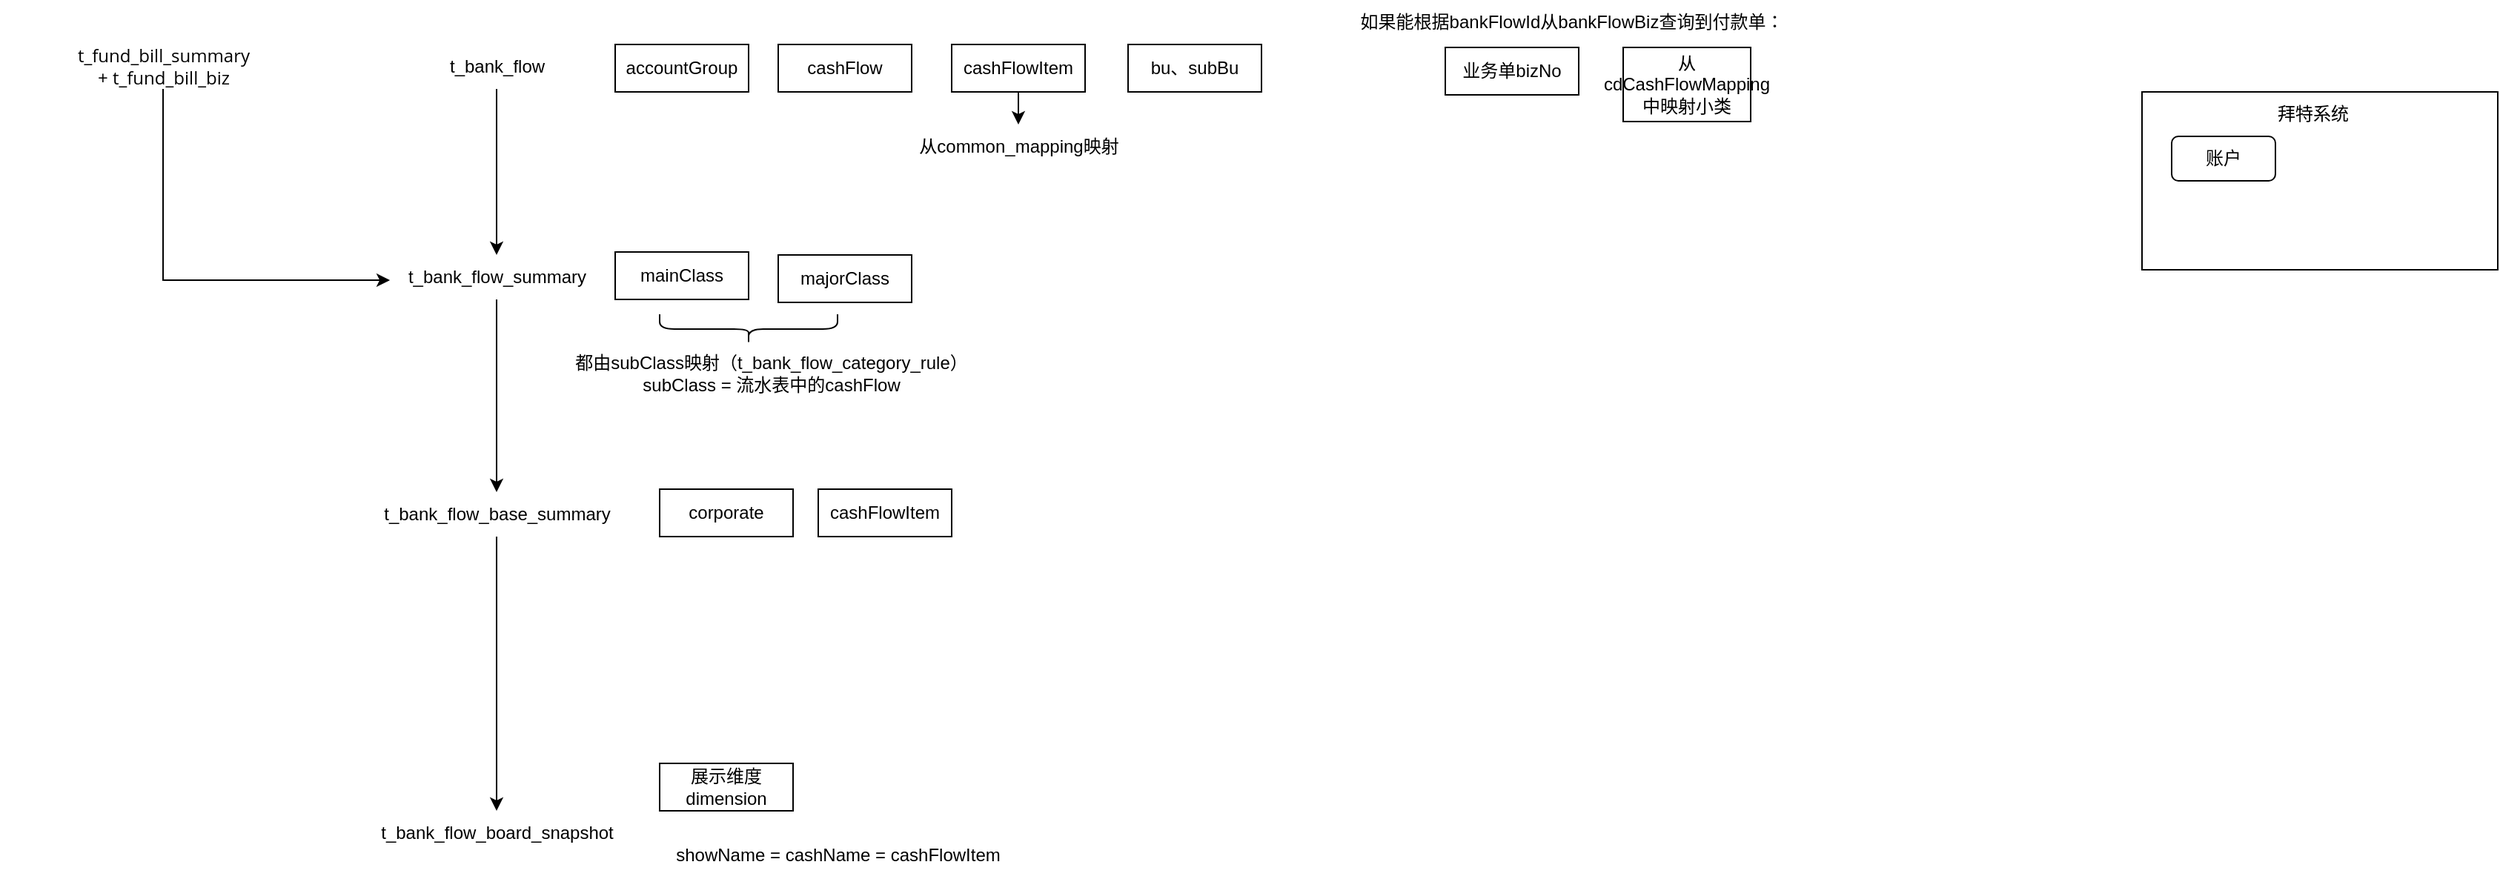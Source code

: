 <mxfile version="24.7.8" pages="3">
  <diagram name="第 1 页" id="WKW6PNbSWRCfZVfYb1yH">
    <mxGraphModel dx="2034" dy="665" grid="1" gridSize="10" guides="1" tooltips="1" connect="1" arrows="1" fold="1" page="1" pageScale="1" pageWidth="827" pageHeight="1169" math="0" shadow="0">
      <root>
        <mxCell id="0" />
        <mxCell id="1" parent="0" />
        <mxCell id="5a0G4qErqvnj_8trAjZC-4" value="" style="edgeStyle=orthogonalEdgeStyle;rounded=0;orthogonalLoop=1;jettySize=auto;html=1;" parent="1" source="5a0G4qErqvnj_8trAjZC-2" target="5a0G4qErqvnj_8trAjZC-3" edge="1">
          <mxGeometry relative="1" as="geometry" />
        </mxCell>
        <mxCell id="5a0G4qErqvnj_8trAjZC-2" value="t_bank_flow" style="text;html=1;align=center;verticalAlign=middle;resizable=0;points=[];autosize=1;strokeColor=none;fillColor=none;" parent="1" vertex="1">
          <mxGeometry x="75" y="38" width="90" height="30" as="geometry" />
        </mxCell>
        <mxCell id="5a0G4qErqvnj_8trAjZC-6" value="" style="edgeStyle=orthogonalEdgeStyle;rounded=0;orthogonalLoop=1;jettySize=auto;html=1;" parent="1" source="5a0G4qErqvnj_8trAjZC-3" target="5a0G4qErqvnj_8trAjZC-5" edge="1">
          <mxGeometry relative="1" as="geometry" />
        </mxCell>
        <mxCell id="5a0G4qErqvnj_8trAjZC-3" value="t_bank_flow_summary" style="text;html=1;align=center;verticalAlign=middle;resizable=0;points=[];autosize=1;strokeColor=none;fillColor=none;" parent="1" vertex="1">
          <mxGeometry x="50" y="180" width="140" height="30" as="geometry" />
        </mxCell>
        <mxCell id="5a0G4qErqvnj_8trAjZC-8" value="" style="edgeStyle=orthogonalEdgeStyle;rounded=0;orthogonalLoop=1;jettySize=auto;html=1;" parent="1" source="5a0G4qErqvnj_8trAjZC-5" target="5a0G4qErqvnj_8trAjZC-7" edge="1">
          <mxGeometry relative="1" as="geometry" />
        </mxCell>
        <mxCell id="5a0G4qErqvnj_8trAjZC-5" value="t_bank_flow_base_summary" style="text;html=1;align=center;verticalAlign=middle;resizable=0;points=[];autosize=1;strokeColor=none;fillColor=none;" parent="1" vertex="1">
          <mxGeometry x="30" y="340" width="180" height="30" as="geometry" />
        </mxCell>
        <mxCell id="5a0G4qErqvnj_8trAjZC-7" value="t_bank_flow_board_snapshot" style="text;html=1;align=center;verticalAlign=middle;resizable=0;points=[];autosize=1;strokeColor=none;fillColor=none;" parent="1" vertex="1">
          <mxGeometry x="30" y="555" width="180" height="30" as="geometry" />
        </mxCell>
        <mxCell id="5a0G4qErqvnj_8trAjZC-10" value="&lt;span style=&quot;caret-color: rgb(0, 122, 255); font-family: &amp;quot;Open Sans&amp;quot;, &amp;quot;Clear Sans&amp;quot;, &amp;quot;Helvetica Neue&amp;quot;, Helvetica, Arial, &amp;quot;Segoe UI Emoji&amp;quot;, sans-serif; orphans: 4; text-align: start; white-space: pre-wrap; background-color: rgb(255, 255, 255);&quot;&gt;&lt;font style=&quot;font-size: 12px;&quot;&gt;t_fund_bill_summary + t_fund_bill_biz&lt;/font&gt;&lt;/span&gt;" style="text;html=1;align=center;verticalAlign=middle;resizable=0;points=[];autosize=1;strokeColor=none;fillColor=none;" parent="1" vertex="1">
          <mxGeometry x="-215" y="38" width="220" height="30" as="geometry" />
        </mxCell>
        <mxCell id="5a0G4qErqvnj_8trAjZC-11" style="edgeStyle=orthogonalEdgeStyle;rounded=0;orthogonalLoop=1;jettySize=auto;html=1;entryX=-0.014;entryY=0.567;entryDx=0;entryDy=0;entryPerimeter=0;" parent="1" source="5a0G4qErqvnj_8trAjZC-10" target="5a0G4qErqvnj_8trAjZC-3" edge="1">
          <mxGeometry relative="1" as="geometry">
            <Array as="points">
              <mxPoint x="-105" y="197" />
            </Array>
          </mxGeometry>
        </mxCell>
        <mxCell id="5a0G4qErqvnj_8trAjZC-13" value="accountGroup" style="rounded=0;whiteSpace=wrap;html=1;" parent="1" vertex="1">
          <mxGeometry x="200" y="38" width="90" height="32" as="geometry" />
        </mxCell>
        <mxCell id="5a0G4qErqvnj_8trAjZC-15" value="业务单bizNo" style="rounded=0;whiteSpace=wrap;html=1;" parent="1" vertex="1">
          <mxGeometry x="760" y="40" width="90" height="32" as="geometry" />
        </mxCell>
        <mxCell id="5a0G4qErqvnj_8trAjZC-16" value="cashFlow" style="rounded=0;whiteSpace=wrap;html=1;" parent="1" vertex="1">
          <mxGeometry x="310" y="38" width="90" height="32" as="geometry" />
        </mxCell>
        <mxCell id="5a0G4qErqvnj_8trAjZC-17" value="从cdCashFlowMapping中映射小类" style="rounded=0;whiteSpace=wrap;html=1;" parent="1" vertex="1">
          <mxGeometry x="880" y="40" width="86" height="50" as="geometry" />
        </mxCell>
        <mxCell id="5a0G4qErqvnj_8trAjZC-34" value="" style="edgeStyle=orthogonalEdgeStyle;rounded=0;orthogonalLoop=1;jettySize=auto;html=1;" parent="1" source="5a0G4qErqvnj_8trAjZC-19" target="5a0G4qErqvnj_8trAjZC-33" edge="1">
          <mxGeometry relative="1" as="geometry" />
        </mxCell>
        <mxCell id="5a0G4qErqvnj_8trAjZC-19" value="cashFlowItem" style="rounded=0;whiteSpace=wrap;html=1;" parent="1" vertex="1">
          <mxGeometry x="427" y="38" width="90" height="32" as="geometry" />
        </mxCell>
        <mxCell id="5a0G4qErqvnj_8trAjZC-20" value="bu、subBu" style="rounded=0;whiteSpace=wrap;html=1;" parent="1" vertex="1">
          <mxGeometry x="546" y="38" width="90" height="32" as="geometry" />
        </mxCell>
        <mxCell id="5a0G4qErqvnj_8trAjZC-21" value="如果能根据bankFlowId从bankFlowBiz查询到付款单：" style="text;html=1;align=center;verticalAlign=middle;resizable=0;points=[];autosize=1;strokeColor=none;fillColor=none;" parent="1" vertex="1">
          <mxGeometry x="690" y="8" width="310" height="30" as="geometry" />
        </mxCell>
        <mxCell id="5a0G4qErqvnj_8trAjZC-23" value="corporate" style="rounded=0;whiteSpace=wrap;html=1;" parent="1" vertex="1">
          <mxGeometry x="230" y="338" width="90" height="32" as="geometry" />
        </mxCell>
        <mxCell id="5a0G4qErqvnj_8trAjZC-24" value="mainClass" style="rounded=0;whiteSpace=wrap;html=1;" parent="1" vertex="1">
          <mxGeometry x="200" y="178" width="90" height="32" as="geometry" />
        </mxCell>
        <mxCell id="5a0G4qErqvnj_8trAjZC-25" value="majorClass" style="rounded=0;whiteSpace=wrap;html=1;" parent="1" vertex="1">
          <mxGeometry x="310" y="180" width="90" height="32" as="geometry" />
        </mxCell>
        <mxCell id="5a0G4qErqvnj_8trAjZC-26" value="" style="shape=curlyBracket;whiteSpace=wrap;html=1;rounded=1;flipH=1;labelPosition=right;verticalLabelPosition=middle;align=left;verticalAlign=middle;rotation=90;" parent="1" vertex="1">
          <mxGeometry x="280" y="170" width="20" height="120" as="geometry" />
        </mxCell>
        <mxCell id="5a0G4qErqvnj_8trAjZC-27" value="都由subClass映射（t_bank_flow_category_rule）&lt;div&gt;subClass = 流水表中的cashFlow&lt;/div&gt;" style="text;html=1;align=center;verticalAlign=middle;resizable=0;points=[];autosize=1;strokeColor=none;fillColor=none;" parent="1" vertex="1">
          <mxGeometry x="160" y="240" width="290" height="40" as="geometry" />
        </mxCell>
        <mxCell id="5a0G4qErqvnj_8trAjZC-29" value="展示维度dimension" style="rounded=0;whiteSpace=wrap;html=1;" parent="1" vertex="1">
          <mxGeometry x="230" y="523" width="90" height="32" as="geometry" />
        </mxCell>
        <mxCell id="5a0G4qErqvnj_8trAjZC-30" value="showName = cashName = cashFlowItem" style="text;html=1;align=center;verticalAlign=middle;resizable=0;points=[];autosize=1;strokeColor=none;fillColor=none;" parent="1" vertex="1">
          <mxGeometry x="230" y="570" width="240" height="30" as="geometry" />
        </mxCell>
        <mxCell id="5a0G4qErqvnj_8trAjZC-31" value="cashFlowItem" style="rounded=0;whiteSpace=wrap;html=1;" parent="1" vertex="1">
          <mxGeometry x="337" y="338" width="90" height="32" as="geometry" />
        </mxCell>
        <mxCell id="5a0G4qErqvnj_8trAjZC-33" value="从common_mapping映射" style="text;html=1;align=center;verticalAlign=middle;resizable=0;points=[];autosize=1;strokeColor=none;fillColor=none;" parent="1" vertex="1">
          <mxGeometry x="392" y="92" width="160" height="30" as="geometry" />
        </mxCell>
        <mxCell id="PiVELZaqqhep90_Ym1Ni-1" value="" style="rounded=0;whiteSpace=wrap;html=1;" vertex="1" parent="1">
          <mxGeometry x="1230" y="70" width="240" height="120" as="geometry" />
        </mxCell>
        <mxCell id="PiVELZaqqhep90_Ym1Ni-2" value="账户" style="rounded=1;whiteSpace=wrap;html=1;" vertex="1" parent="1">
          <mxGeometry x="1250" y="100" width="70" height="30" as="geometry" />
        </mxCell>
        <mxCell id="PiVELZaqqhep90_Ym1Ni-3" value="拜特系统" style="text;html=1;align=center;verticalAlign=middle;resizable=0;points=[];autosize=1;strokeColor=none;fillColor=none;" vertex="1" parent="1">
          <mxGeometry x="1310" y="70" width="70" height="30" as="geometry" />
        </mxCell>
      </root>
    </mxGraphModel>
  </diagram>
  <diagram id="17EpArvJO8-jhxajm9DX" name="第 2 页">
    <mxGraphModel dx="1967" dy="628" grid="1" gridSize="10" guides="1" tooltips="1" connect="1" arrows="1" fold="1" page="1" pageScale="1" pageWidth="827" pageHeight="1169" math="0" shadow="0">
      <root>
        <mxCell id="0" />
        <mxCell id="1" parent="0" />
        <mxCell id="C0CAilxun6i3qDnE2Gnx-2" value="基础数据（账户）" style="rounded=0;whiteSpace=wrap;html=1;" vertex="1" parent="1">
          <mxGeometry x="-120" y="530" width="1000" height="60" as="geometry" />
        </mxCell>
        <mxCell id="C0CAilxun6i3qDnE2Gnx-3" value="现金流报表v2" style="rounded=0;whiteSpace=wrap;html=1;" vertex="1" parent="1">
          <mxGeometry x="35" y="470" width="100" height="40" as="geometry" />
        </mxCell>
        <mxCell id="C0CAilxun6i3qDnE2Gnx-4" value="资金收益报表" style="rounded=0;whiteSpace=wrap;html=1;" vertex="1" parent="1">
          <mxGeometry x="520" y="411" width="80" height="70" as="geometry" />
        </mxCell>
        <mxCell id="C0CAilxun6i3qDnE2Gnx-5" value="余额看板" style="rounded=0;whiteSpace=wrap;html=1;" vertex="1" parent="1">
          <mxGeometry x="650" y="411" width="80" height="70" as="geometry" />
        </mxCell>
        <mxCell id="C0CAilxun6i3qDnE2Gnx-6" value="三方手续费看板" style="rounded=0;whiteSpace=wrap;html=1;" vertex="1" parent="1">
          <mxGeometry x="790" y="411" width="80" height="70" as="geometry" />
        </mxCell>
        <mxCell id="C0CAilxun6i3qDnE2Gnx-36" style="edgeStyle=orthogonalEdgeStyle;rounded=0;orthogonalLoop=1;jettySize=auto;html=1;entryX=0.5;entryY=0;entryDx=0;entryDy=0;" edge="1" parent="1" source="C0CAilxun6i3qDnE2Gnx-7" target="C0CAilxun6i3qDnE2Gnx-5">
          <mxGeometry relative="1" as="geometry" />
        </mxCell>
        <mxCell id="C0CAilxun6i3qDnE2Gnx-40" style="edgeStyle=orthogonalEdgeStyle;rounded=0;orthogonalLoop=1;jettySize=auto;html=1;entryX=0.5;entryY=0;entryDx=0;entryDy=0;" edge="1" parent="1" source="C0CAilxun6i3qDnE2Gnx-7" target="C0CAilxun6i3qDnE2Gnx-38">
          <mxGeometry relative="1" as="geometry" />
        </mxCell>
        <mxCell id="C0CAilxun6i3qDnE2Gnx-7" value="账户余额" style="rounded=0;whiteSpace=wrap;html=1;" vertex="1" parent="1">
          <mxGeometry x="590" y="241" width="100" height="30" as="geometry" />
        </mxCell>
        <mxCell id="C0CAilxun6i3qDnE2Gnx-39" style="edgeStyle=orthogonalEdgeStyle;rounded=0;orthogonalLoop=1;jettySize=auto;html=1;entryX=0.178;entryY=0.019;entryDx=0;entryDy=0;entryPerimeter=0;" edge="1" parent="1" source="C0CAilxun6i3qDnE2Gnx-8" target="C0CAilxun6i3qDnE2Gnx-38">
          <mxGeometry relative="1" as="geometry">
            <mxPoint x="530" y="311" as="targetPoint" />
            <Array as="points">
              <mxPoint x="528" y="290" />
              <mxPoint x="528" y="290" />
            </Array>
          </mxGeometry>
        </mxCell>
        <mxCell id="C0CAilxun6i3qDnE2Gnx-8" value="账户利率" style="rounded=0;whiteSpace=wrap;html=1;" vertex="1" parent="1">
          <mxGeometry x="480" y="241" width="100" height="30" as="geometry" />
        </mxCell>
        <mxCell id="hFWF7QPLLJkJ7M6lMb7s-6" value="" style="edgeStyle=orthogonalEdgeStyle;rounded=0;orthogonalLoop=1;jettySize=auto;html=1;" edge="1" parent="1" source="C0CAilxun6i3qDnE2Gnx-10" target="hFWF7QPLLJkJ7M6lMb7s-5">
          <mxGeometry relative="1" as="geometry" />
        </mxCell>
        <mxCell id="hFWF7QPLLJkJ7M6lMb7s-7" value="清洗" style="edgeLabel;html=1;align=center;verticalAlign=middle;resizable=0;points=[];" vertex="1" connectable="0" parent="hFWF7QPLLJkJ7M6lMb7s-6">
          <mxGeometry x="0.101" y="-2" relative="1" as="geometry">
            <mxPoint as="offset" />
          </mxGeometry>
        </mxCell>
        <mxCell id="C0CAilxun6i3qDnE2Gnx-10" value="银行流水" style="rounded=0;whiteSpace=wrap;html=1;" vertex="1" parent="1">
          <mxGeometry x="30" y="110" width="110" height="30" as="geometry" />
        </mxCell>
        <mxCell id="hFWF7QPLLJkJ7M6lMb7s-4" value="" style="edgeStyle=orthogonalEdgeStyle;rounded=0;orthogonalLoop=1;jettySize=auto;html=1;" edge="1" parent="1" source="C0CAilxun6i3qDnE2Gnx-11" target="hFWF7QPLLJkJ7M6lMb7s-3">
          <mxGeometry relative="1" as="geometry" />
        </mxCell>
        <mxCell id="hFWF7QPLLJkJ7M6lMb7s-8" value="清洗" style="edgeLabel;html=1;align=center;verticalAlign=middle;resizable=0;points=[];" vertex="1" connectable="0" parent="hFWF7QPLLJkJ7M6lMb7s-4">
          <mxGeometry x="0.101" y="-1" relative="1" as="geometry">
            <mxPoint x="10" y="-9" as="offset" />
          </mxGeometry>
        </mxCell>
        <mxCell id="hFWF7QPLLJkJ7M6lMb7s-15" style="edgeStyle=orthogonalEdgeStyle;rounded=0;orthogonalLoop=1;jettySize=auto;html=1;entryX=0.5;entryY=0;entryDx=0;entryDy=0;" edge="1" parent="1" source="C0CAilxun6i3qDnE2Gnx-11" target="hFWF7QPLLJkJ7M6lMb7s-14">
          <mxGeometry relative="1" as="geometry" />
        </mxCell>
        <mxCell id="C0CAilxun6i3qDnE2Gnx-11" value="三方原始账单" style="rounded=0;whiteSpace=wrap;html=1;" vertex="1" parent="1">
          <mxGeometry x="-120" y="110" width="100" height="30" as="geometry" />
        </mxCell>
        <mxCell id="C0CAilxun6i3qDnE2Gnx-15" style="edgeStyle=orthogonalEdgeStyle;rounded=0;orthogonalLoop=1;jettySize=auto;html=1;entryX=0.5;entryY=0;entryDx=0;entryDy=0;" edge="1" parent="1" source="C0CAilxun6i3qDnE2Gnx-12" target="C0CAilxun6i3qDnE2Gnx-7">
          <mxGeometry relative="1" as="geometry" />
        </mxCell>
        <mxCell id="C0CAilxun6i3qDnE2Gnx-12" value="余额同步" style="rounded=0;whiteSpace=wrap;html=1;fillColor=#f8cecc;strokeColor=#b85450;" vertex="1" parent="1">
          <mxGeometry x="590" y="171" width="100" height="30" as="geometry" />
        </mxCell>
        <mxCell id="C0CAilxun6i3qDnE2Gnx-14" style="edgeStyle=orthogonalEdgeStyle;rounded=0;orthogonalLoop=1;jettySize=auto;html=1;entryX=0.5;entryY=0;entryDx=0;entryDy=0;" edge="1" parent="1" source="C0CAilxun6i3qDnE2Gnx-13" target="C0CAilxun6i3qDnE2Gnx-8">
          <mxGeometry relative="1" as="geometry" />
        </mxCell>
        <mxCell id="C0CAilxun6i3qDnE2Gnx-13" value="手工维护" style="rounded=0;whiteSpace=wrap;html=1;" vertex="1" parent="1">
          <mxGeometry x="480" y="171" width="100" height="30" as="geometry" />
        </mxCell>
        <mxCell id="C0CAilxun6i3qDnE2Gnx-21" style="edgeStyle=orthogonalEdgeStyle;rounded=0;orthogonalLoop=1;jettySize=auto;html=1;entryX=0.75;entryY=0;entryDx=0;entryDy=0;" edge="1" parent="1" source="C0CAilxun6i3qDnE2Gnx-16" target="C0CAilxun6i3qDnE2Gnx-10">
          <mxGeometry relative="1" as="geometry" />
        </mxCell>
        <mxCell id="C0CAilxun6i3qDnE2Gnx-22" value="推送" style="edgeLabel;html=1;align=center;verticalAlign=middle;resizable=0;points=[];" vertex="1" connectable="0" parent="C0CAilxun6i3qDnE2Gnx-21">
          <mxGeometry x="-0.328" y="1" relative="1" as="geometry">
            <mxPoint as="offset" />
          </mxGeometry>
        </mxCell>
        <mxCell id="C0CAilxun6i3qDnE2Gnx-16" value="拜特" style="rounded=0;whiteSpace=wrap;html=1;" vertex="1" parent="1">
          <mxGeometry x="90" y="20" width="50" height="30" as="geometry" />
        </mxCell>
        <mxCell id="C0CAilxun6i3qDnE2Gnx-19" value="sftp" style="rounded=0;whiteSpace=wrap;html=1;" vertex="1" parent="1">
          <mxGeometry x="30" y="20" width="50" height="30" as="geometry" />
        </mxCell>
        <mxCell id="C0CAilxun6i3qDnE2Gnx-26" style="edgeStyle=orthogonalEdgeStyle;rounded=0;orthogonalLoop=1;jettySize=auto;html=1;exitX=0.75;exitY=1;exitDx=0;exitDy=0;entryX=0.34;entryY=-0.016;entryDx=0;entryDy=0;entryPerimeter=0;" edge="1" parent="1" source="C0CAilxun6i3qDnE2Gnx-19" target="C0CAilxun6i3qDnE2Gnx-10">
          <mxGeometry relative="1" as="geometry" />
        </mxCell>
        <mxCell id="C0CAilxun6i3qDnE2Gnx-27" value="拉取" style="edgeLabel;html=1;align=center;verticalAlign=middle;resizable=0;points=[];" vertex="1" connectable="0" parent="C0CAilxun6i3qDnE2Gnx-26">
          <mxGeometry x="-0.26" y="-3" relative="1" as="geometry">
            <mxPoint y="1" as="offset" />
          </mxGeometry>
        </mxCell>
        <mxCell id="C0CAilxun6i3qDnE2Gnx-29" value="" style="edgeStyle=orthogonalEdgeStyle;rounded=0;orthogonalLoop=1;jettySize=auto;html=1;" edge="1" parent="1" source="C0CAilxun6i3qDnE2Gnx-28" target="C0CAilxun6i3qDnE2Gnx-12">
          <mxGeometry relative="1" as="geometry" />
        </mxCell>
        <mxCell id="C0CAilxun6i3qDnE2Gnx-28" value="拜特" style="rounded=0;whiteSpace=wrap;html=1;" vertex="1" parent="1">
          <mxGeometry x="590" y="111" width="50" height="30" as="geometry" />
        </mxCell>
        <mxCell id="C0CAilxun6i3qDnE2Gnx-30" value="手工导入" style="rounded=0;whiteSpace=wrap;html=1;" vertex="1" parent="1">
          <mxGeometry x="650" y="111" width="50" height="30" as="geometry" />
        </mxCell>
        <mxCell id="C0CAilxun6i3qDnE2Gnx-34" style="edgeStyle=orthogonalEdgeStyle;rounded=0;orthogonalLoop=1;jettySize=auto;html=1;entryX=0.75;entryY=0;entryDx=0;entryDy=0;" edge="1" parent="1" source="C0CAilxun6i3qDnE2Gnx-31" target="C0CAilxun6i3qDnE2Gnx-12">
          <mxGeometry relative="1" as="geometry">
            <Array as="points">
              <mxPoint x="735" y="161" />
              <mxPoint x="665" y="161" />
            </Array>
          </mxGeometry>
        </mxCell>
        <mxCell id="C0CAilxun6i3qDnE2Gnx-31" value="支付宝" style="rounded=0;whiteSpace=wrap;html=1;" vertex="1" parent="1">
          <mxGeometry x="710" y="111" width="50" height="30" as="geometry" />
        </mxCell>
        <mxCell id="C0CAilxun6i3qDnE2Gnx-32" style="edgeStyle=orthogonalEdgeStyle;rounded=0;orthogonalLoop=1;jettySize=auto;html=1;entryX=0.578;entryY=0.019;entryDx=0;entryDy=0;entryPerimeter=0;" edge="1" parent="1" source="C0CAilxun6i3qDnE2Gnx-30" target="C0CAilxun6i3qDnE2Gnx-12">
          <mxGeometry relative="1" as="geometry" />
        </mxCell>
        <mxCell id="C0CAilxun6i3qDnE2Gnx-41" style="edgeStyle=orthogonalEdgeStyle;rounded=0;orthogonalLoop=1;jettySize=auto;html=1;entryX=0.5;entryY=0;entryDx=0;entryDy=0;" edge="1" parent="1" source="C0CAilxun6i3qDnE2Gnx-38" target="C0CAilxun6i3qDnE2Gnx-4">
          <mxGeometry relative="1" as="geometry" />
        </mxCell>
        <mxCell id="C0CAilxun6i3qDnE2Gnx-38" value="收益计算" style="rounded=0;whiteSpace=wrap;html=1;fillColor=#f8cecc;strokeColor=#b85450;" vertex="1" parent="1">
          <mxGeometry x="510" y="321" width="100" height="30" as="geometry" />
        </mxCell>
        <mxCell id="PazQZx6g1R-Qma_9xGvK-1" value="下载账单" style="edgeStyle=orthogonalEdgeStyle;rounded=0;orthogonalLoop=1;jettySize=auto;html=1;" edge="1" parent="1" source="C0CAilxun6i3qDnE2Gnx-42" target="C0CAilxun6i3qDnE2Gnx-11">
          <mxGeometry relative="1" as="geometry" />
        </mxCell>
        <mxCell id="C0CAilxun6i3qDnE2Gnx-42" value="支付宝、微信等三方" style="rounded=0;whiteSpace=wrap;html=1;" vertex="1" parent="1">
          <mxGeometry x="-140" y="20" width="130" height="30" as="geometry" />
        </mxCell>
        <mxCell id="hFWF7QPLLJkJ7M6lMb7s-17" value="" style="edgeStyle=orthogonalEdgeStyle;rounded=0;orthogonalLoop=1;jettySize=auto;html=1;" edge="1" parent="1" source="hFWF7QPLLJkJ7M6lMb7s-3" target="hFWF7QPLLJkJ7M6lMb7s-16">
          <mxGeometry relative="1" as="geometry" />
        </mxCell>
        <mxCell id="hFWF7QPLLJkJ7M6lMb7s-3" value="三方正常流水" style="rounded=0;whiteSpace=wrap;html=1;" vertex="1" parent="1">
          <mxGeometry x="-120" y="170" width="50" height="30" as="geometry" />
        </mxCell>
        <mxCell id="hFWF7QPLLJkJ7M6lMb7s-10" value="" style="edgeStyle=orthogonalEdgeStyle;rounded=0;orthogonalLoop=1;jettySize=auto;html=1;" edge="1" parent="1" source="hFWF7QPLLJkJ7M6lMb7s-5" target="hFWF7QPLLJkJ7M6lMb7s-9">
          <mxGeometry relative="1" as="geometry" />
        </mxCell>
        <mxCell id="hFWF7QPLLJkJ7M6lMb7s-11" value="汇总" style="edgeLabel;html=1;align=center;verticalAlign=middle;resizable=0;points=[];" vertex="1" connectable="0" parent="hFWF7QPLLJkJ7M6lMb7s-10">
          <mxGeometry x="-0.019" y="1" relative="1" as="geometry">
            <mxPoint as="offset" />
          </mxGeometry>
        </mxCell>
        <mxCell id="hFWF7QPLLJkJ7M6lMb7s-5" value="银行流水" style="rounded=0;whiteSpace=wrap;html=1;" vertex="1" parent="1">
          <mxGeometry x="30" y="170" width="110" height="30" as="geometry" />
        </mxCell>
        <mxCell id="hFWF7QPLLJkJ7M6lMb7s-22" value="" style="edgeStyle=orthogonalEdgeStyle;rounded=0;orthogonalLoop=1;jettySize=auto;html=1;" edge="1" parent="1" source="hFWF7QPLLJkJ7M6lMb7s-9" target="hFWF7QPLLJkJ7M6lMb7s-21">
          <mxGeometry relative="1" as="geometry" />
        </mxCell>
        <mxCell id="hFWF7QPLLJkJ7M6lMb7s-9" value="银行流水汇总" style="rounded=0;whiteSpace=wrap;html=1;" vertex="1" parent="1">
          <mxGeometry x="30" y="240" width="110" height="30" as="geometry" />
        </mxCell>
        <mxCell id="hFWF7QPLLJkJ7M6lMb7s-20" value="" style="edgeStyle=orthogonalEdgeStyle;rounded=0;orthogonalLoop=1;jettySize=auto;html=1;" edge="1" parent="1" source="hFWF7QPLLJkJ7M6lMb7s-14" target="hFWF7QPLLJkJ7M6lMb7s-19">
          <mxGeometry relative="1" as="geometry" />
        </mxCell>
        <mxCell id="hFWF7QPLLJkJ7M6lMb7s-14" value="三方异常流水" style="rounded=0;whiteSpace=wrap;html=1;" vertex="1" parent="1">
          <mxGeometry x="-60" y="170" width="50" height="30" as="geometry" />
        </mxCell>
        <mxCell id="hFWF7QPLLJkJ7M6lMb7s-23" style="edgeStyle=orthogonalEdgeStyle;rounded=0;orthogonalLoop=1;jettySize=auto;html=1;entryX=0;entryY=0.5;entryDx=0;entryDy=0;" edge="1" parent="1" source="hFWF7QPLLJkJ7M6lMb7s-16" target="hFWF7QPLLJkJ7M6lMb7s-21">
          <mxGeometry relative="1" as="geometry">
            <Array as="points">
              <mxPoint x="-95" y="315" />
            </Array>
          </mxGeometry>
        </mxCell>
        <mxCell id="hFWF7QPLLJkJ7M6lMb7s-16" value="三方汇总" style="rounded=0;whiteSpace=wrap;html=1;" vertex="1" parent="1">
          <mxGeometry x="-120" y="240" width="50" height="30" as="geometry" />
        </mxCell>
        <mxCell id="hFWF7QPLLJkJ7M6lMb7s-24" style="edgeStyle=orthogonalEdgeStyle;rounded=0;orthogonalLoop=1;jettySize=auto;html=1;entryX=0;entryY=0.5;entryDx=0;entryDy=0;" edge="1" parent="1" source="hFWF7QPLLJkJ7M6lMb7s-19" target="hFWF7QPLLJkJ7M6lMb7s-21">
          <mxGeometry relative="1" as="geometry">
            <Array as="points">
              <mxPoint x="-35" y="315" />
            </Array>
          </mxGeometry>
        </mxCell>
        <mxCell id="hFWF7QPLLJkJ7M6lMb7s-19" value="三方异常汇总" style="rounded=0;whiteSpace=wrap;html=1;" vertex="1" parent="1">
          <mxGeometry x="-60" y="240" width="50" height="30" as="geometry" />
        </mxCell>
        <mxCell id="hFWF7QPLLJkJ7M6lMb7s-27" style="edgeStyle=orthogonalEdgeStyle;rounded=0;orthogonalLoop=1;jettySize=auto;html=1;exitX=0.5;exitY=1;exitDx=0;exitDy=0;entryX=0.5;entryY=0;entryDx=0;entryDy=0;" edge="1" parent="1" source="hFWF7QPLLJkJ7M6lMb7s-21" target="hFWF7QPLLJkJ7M6lMb7s-26">
          <mxGeometry relative="1" as="geometry" />
        </mxCell>
        <mxCell id="hFWF7QPLLJkJ7M6lMb7s-21" value="流水汇总表" style="rounded=0;whiteSpace=wrap;html=1;" vertex="1" parent="1">
          <mxGeometry x="30" y="300" width="110" height="30" as="geometry" />
        </mxCell>
        <mxCell id="hFWF7QPLLJkJ7M6lMb7s-57" value="" style="edgeStyle=orthogonalEdgeStyle;rounded=0;orthogonalLoop=1;jettySize=auto;html=1;" edge="1" parent="1" source="hFWF7QPLLJkJ7M6lMb7s-26" target="hFWF7QPLLJkJ7M6lMb7s-56">
          <mxGeometry relative="1" as="geometry" />
        </mxCell>
        <mxCell id="hFWF7QPLLJkJ7M6lMb7s-59" style="edgeStyle=orthogonalEdgeStyle;rounded=0;orthogonalLoop=1;jettySize=auto;html=1;entryX=0.5;entryY=0;entryDx=0;entryDy=0;" edge="1" parent="1" source="hFWF7QPLLJkJ7M6lMb7s-26" target="hFWF7QPLLJkJ7M6lMb7s-55">
          <mxGeometry relative="1" as="geometry" />
        </mxCell>
        <mxCell id="hFWF7QPLLJkJ7M6lMb7s-26" value="现金流底表" style="rounded=0;whiteSpace=wrap;html=1;" vertex="1" parent="1">
          <mxGeometry x="30" y="353" width="110" height="30" as="geometry" />
        </mxCell>
        <mxCell id="hFWF7QPLLJkJ7M6lMb7s-29" value="流水差异对照表" style="rounded=0;whiteSpace=wrap;html=1;" vertex="1" parent="1">
          <mxGeometry x="300" y="411" width="80" height="70" as="geometry" />
        </mxCell>
        <mxCell id="hFWF7QPLLJkJ7M6lMb7s-33" value="" style="edgeStyle=orthogonalEdgeStyle;rounded=0;orthogonalLoop=1;jettySize=auto;html=1;" edge="1" parent="1" source="hFWF7QPLLJkJ7M6lMb7s-30" target="hFWF7QPLLJkJ7M6lMb7s-32">
          <mxGeometry relative="1" as="geometry" />
        </mxCell>
        <mxCell id="hFWF7QPLLJkJ7M6lMb7s-34" value="定时拉取" style="edgeLabel;html=1;align=center;verticalAlign=middle;resizable=0;points=[];" vertex="1" connectable="0" parent="hFWF7QPLLJkJ7M6lMb7s-33">
          <mxGeometry x="-0.186" relative="1" as="geometry">
            <mxPoint as="offset" />
          </mxGeometry>
        </mxCell>
        <mxCell id="hFWF7QPLLJkJ7M6lMb7s-30" value="拜特" style="rounded=0;whiteSpace=wrap;html=1;" vertex="1" parent="1">
          <mxGeometry x="270" y="20" width="50" height="30" as="geometry" />
        </mxCell>
        <mxCell id="hFWF7QPLLJkJ7M6lMb7s-37" style="edgeStyle=orthogonalEdgeStyle;rounded=0;orthogonalLoop=1;jettySize=auto;html=1;entryX=0.5;entryY=0;entryDx=0;entryDy=0;" edge="1" parent="1" source="hFWF7QPLLJkJ7M6lMb7s-31" target="hFWF7QPLLJkJ7M6lMb7s-35">
          <mxGeometry relative="1" as="geometry" />
        </mxCell>
        <mxCell id="hFWF7QPLLJkJ7M6lMb7s-31" value="中台流水" style="rounded=0;whiteSpace=wrap;html=1;" vertex="1" parent="1">
          <mxGeometry x="360" y="90" width="50" height="30" as="geometry" />
        </mxCell>
        <mxCell id="hFWF7QPLLJkJ7M6lMb7s-36" value="" style="edgeStyle=orthogonalEdgeStyle;rounded=0;orthogonalLoop=1;jettySize=auto;html=1;" edge="1" parent="1" source="hFWF7QPLLJkJ7M6lMb7s-32" target="hFWF7QPLLJkJ7M6lMb7s-35">
          <mxGeometry relative="1" as="geometry" />
        </mxCell>
        <mxCell id="hFWF7QPLLJkJ7M6lMb7s-32" value="拜特流水" style="rounded=0;whiteSpace=wrap;html=1;" vertex="1" parent="1">
          <mxGeometry x="270" y="90" width="50" height="30" as="geometry" />
        </mxCell>
        <mxCell id="hFWF7QPLLJkJ7M6lMb7s-38" style="edgeStyle=orthogonalEdgeStyle;rounded=0;orthogonalLoop=1;jettySize=auto;html=1;entryX=0.5;entryY=0;entryDx=0;entryDy=0;" edge="1" parent="1" source="hFWF7QPLLJkJ7M6lMb7s-35" target="hFWF7QPLLJkJ7M6lMb7s-29">
          <mxGeometry relative="1" as="geometry" />
        </mxCell>
        <mxCell id="hFWF7QPLLJkJ7M6lMb7s-35" value="按账号？对比" style="rounded=0;whiteSpace=wrap;html=1;fillColor=#f8cecc;strokeColor=#b85450;" vertex="1" parent="1">
          <mxGeometry x="300" y="210" width="80" height="30" as="geometry" />
        </mxCell>
        <mxCell id="hFWF7QPLLJkJ7M6lMb7s-40" style="edgeStyle=orthogonalEdgeStyle;rounded=0;orthogonalLoop=1;jettySize=auto;html=1;entryX=0.5;entryY=0;entryDx=0;entryDy=0;" edge="1" parent="1" source="hFWF7QPLLJkJ7M6lMb7s-39" target="hFWF7QPLLJkJ7M6lMb7s-41">
          <mxGeometry relative="1" as="geometry">
            <mxPoint x="780" y="300" as="targetPoint" />
          </mxGeometry>
        </mxCell>
        <mxCell id="hFWF7QPLLJkJ7M6lMb7s-43" style="edgeStyle=orthogonalEdgeStyle;rounded=0;orthogonalLoop=1;jettySize=auto;html=1;entryX=0.5;entryY=0;entryDx=0;entryDy=0;" edge="1" parent="1" source="hFWF7QPLLJkJ7M6lMb7s-39" target="hFWF7QPLLJkJ7M6lMb7s-42">
          <mxGeometry relative="1" as="geometry" />
        </mxCell>
        <mxCell id="hFWF7QPLLJkJ7M6lMb7s-44" value="提取" style="edgeLabel;html=1;align=center;verticalAlign=middle;resizable=0;points=[];" vertex="1" connectable="0" parent="hFWF7QPLLJkJ7M6lMb7s-43">
          <mxGeometry x="-0.757" relative="1" as="geometry">
            <mxPoint as="offset" />
          </mxGeometry>
        </mxCell>
        <mxCell id="hFWF7QPLLJkJ7M6lMb7s-39" value="三方汇总表" style="rounded=0;whiteSpace=wrap;html=1;" vertex="1" parent="1">
          <mxGeometry x="770" y="240" width="100" height="30" as="geometry" />
        </mxCell>
        <mxCell id="hFWF7QPLLJkJ7M6lMb7s-45" style="edgeStyle=orthogonalEdgeStyle;rounded=0;orthogonalLoop=1;jettySize=auto;html=1;" edge="1" parent="1" source="hFWF7QPLLJkJ7M6lMb7s-41" target="C0CAilxun6i3qDnE2Gnx-6">
          <mxGeometry relative="1" as="geometry" />
        </mxCell>
        <mxCell id="hFWF7QPLLJkJ7M6lMb7s-41" value="手续费" style="rounded=0;whiteSpace=wrap;html=1;" vertex="1" parent="1">
          <mxGeometry x="750" y="310" width="70" height="30" as="geometry" />
        </mxCell>
        <mxCell id="hFWF7QPLLJkJ7M6lMb7s-46" style="edgeStyle=orthogonalEdgeStyle;rounded=0;orthogonalLoop=1;jettySize=auto;html=1;entryX=0.5;entryY=0;entryDx=0;entryDy=0;" edge="1" parent="1" source="hFWF7QPLLJkJ7M6lMb7s-42" target="C0CAilxun6i3qDnE2Gnx-6">
          <mxGeometry relative="1" as="geometry" />
        </mxCell>
        <mxCell id="hFWF7QPLLJkJ7M6lMb7s-42" value="销售流入" style="rounded=0;whiteSpace=wrap;html=1;" vertex="1" parent="1">
          <mxGeometry x="840" y="310" width="70" height="30" as="geometry" />
        </mxCell>
        <mxCell id="hFWF7QPLLJkJ7M6lMb7s-49" style="edgeStyle=orthogonalEdgeStyle;rounded=0;orthogonalLoop=1;jettySize=auto;html=1;entryX=0.5;entryY=0;entryDx=0;entryDy=0;" edge="1" parent="1" source="hFWF7QPLLJkJ7M6lMb7s-47" target="C0CAilxun6i3qDnE2Gnx-6">
          <mxGeometry relative="1" as="geometry">
            <Array as="points">
              <mxPoint x="950" y="380" />
              <mxPoint x="830" y="380" />
            </Array>
          </mxGeometry>
        </mxCell>
        <mxCell id="hFWF7QPLLJkJ7M6lMb7s-47" value="账户费率" style="rounded=0;whiteSpace=wrap;html=1;" vertex="1" parent="1">
          <mxGeometry x="920" y="310" width="60" height="30" as="geometry" />
        </mxCell>
        <mxCell id="hFWF7QPLLJkJ7M6lMb7s-52" style="edgeStyle=orthogonalEdgeStyle;rounded=0;orthogonalLoop=1;jettySize=auto;html=1;entryX=0.5;entryY=0;entryDx=0;entryDy=0;" edge="1" parent="1" source="hFWF7QPLLJkJ7M6lMb7s-50" target="hFWF7QPLLJkJ7M6lMb7s-5">
          <mxGeometry relative="1" as="geometry">
            <Array as="points">
              <mxPoint x="185" y="160" />
              <mxPoint x="85" y="160" />
            </Array>
          </mxGeometry>
        </mxCell>
        <mxCell id="hFWF7QPLLJkJ7M6lMb7s-50" value="银行流水清洗规则" style="rounded=0;whiteSpace=wrap;html=1;" vertex="1" parent="1">
          <mxGeometry x="150" y="111" width="70" height="29" as="geometry" />
        </mxCell>
        <mxCell id="hFWF7QPLLJkJ7M6lMb7s-53" value="1. 流水与下游的关系：银企推凭&lt;div&gt;2. 报表的数据核对 Q&amp;amp;A&lt;/div&gt;&lt;div&gt;3. 通用数据查询 sql 整理&lt;/div&gt;&lt;div&gt;4. 账户余额更新逻辑：银行账户、三方账户、7808账户&lt;/div&gt;&lt;div&gt;5. 两套现金流的对比：一个是从底表获取，一个是从快照表获取&lt;/div&gt;&lt;div&gt;6. 资金账户管理：账户来源、余额更新逻辑，同4，账户证书&lt;/div&gt;&lt;div&gt;7. 新增账号的余额是怎么来的&lt;/div&gt;" style="text;html=1;align=left;verticalAlign=middle;resizable=0;points=[];autosize=1;strokeColor=none;fillColor=none;" vertex="1" parent="1">
          <mxGeometry x="1175" y="100" width="360" height="110" as="geometry" />
        </mxCell>
        <mxCell id="hFWF7QPLLJkJ7M6lMb7s-55" value="现金流报表v1" style="rounded=0;whiteSpace=wrap;html=1;" vertex="1" parent="1">
          <mxGeometry x="-85" y="470" width="100" height="40" as="geometry" />
        </mxCell>
        <mxCell id="hFWF7QPLLJkJ7M6lMb7s-58" value="" style="edgeStyle=orthogonalEdgeStyle;rounded=0;orthogonalLoop=1;jettySize=auto;html=1;" edge="1" parent="1" source="hFWF7QPLLJkJ7M6lMb7s-56" target="C0CAilxun6i3qDnE2Gnx-3">
          <mxGeometry relative="1" as="geometry" />
        </mxCell>
        <mxCell id="hFWF7QPLLJkJ7M6lMb7s-56" value="现金流快照表" style="rounded=0;whiteSpace=wrap;html=1;" vertex="1" parent="1">
          <mxGeometry x="30" y="410" width="110" height="30" as="geometry" />
        </mxCell>
        <mxCell id="hFWF7QPLLJkJ7M6lMb7s-60" value="资金余额分布报表" style="rounded=0;whiteSpace=wrap;html=1;" vertex="1" parent="1">
          <mxGeometry x="1000" y="411" width="80" height="70" as="geometry" />
        </mxCell>
      </root>
    </mxGraphModel>
  </diagram>
  <diagram id="1ePLqcicGj4ZdR0NeXIp" name="第 3 页">
    <mxGraphModel dx="1026" dy="1734" grid="1" gridSize="10" guides="1" tooltips="1" connect="1" arrows="1" fold="1" page="1" pageScale="1" pageWidth="827" pageHeight="1169" math="0" shadow="0">
      <root>
        <mxCell id="0" />
        <mxCell id="1" parent="0" />
        <mxCell id="IJLBfssnURaqhJejhZSV-1" value="用户" style="shape=umlActor;verticalLabelPosition=bottom;verticalAlign=top;html=1;" vertex="1" parent="1">
          <mxGeometry x="100" y="240" width="30" height="60" as="geometry" />
        </mxCell>
        <mxCell id="IJLBfssnURaqhJejhZSV-5" value="" style="rounded=0;orthogonalLoop=1;jettySize=auto;html=1;" edge="1" parent="1" source="IJLBfssnURaqhJejhZSV-3" target="IJLBfssnURaqhJejhZSV-4">
          <mxGeometry relative="1" as="geometry" />
        </mxCell>
        <mxCell id="IJLBfssnURaqhJejhZSV-7" value="" style="rounded=0;orthogonalLoop=1;jettySize=auto;html=1;" edge="1" parent="1" source="IJLBfssnURaqhJejhZSV-3" target="IJLBfssnURaqhJejhZSV-6">
          <mxGeometry relative="1" as="geometry" />
        </mxCell>
        <mxCell id="DCvjc2ISo_KSriZsD79A-1" value="" style="rounded=0;orthogonalLoop=1;jettySize=auto;html=1;" edge="1" parent="1" source="IJLBfssnURaqhJejhZSV-3" target="IJLBfssnURaqhJejhZSV-8">
          <mxGeometry relative="1" as="geometry" />
        </mxCell>
        <mxCell id="DCvjc2ISo_KSriZsD79A-3" value="" style="rounded=0;orthogonalLoop=1;jettySize=auto;html=1;" edge="1" parent="1" source="IJLBfssnURaqhJejhZSV-3" target="DCvjc2ISo_KSriZsD79A-2">
          <mxGeometry relative="1" as="geometry" />
        </mxCell>
        <mxCell id="DCvjc2ISo_KSriZsD79A-8" style="rounded=0;orthogonalLoop=1;jettySize=auto;html=1;entryX=0;entryY=0.5;entryDx=0;entryDy=0;" edge="1" parent="1" source="IJLBfssnURaqhJejhZSV-3" target="DCvjc2ISo_KSriZsD79A-7">
          <mxGeometry relative="1" as="geometry" />
        </mxCell>
        <mxCell id="IJLBfssnURaqhJejhZSV-3" value="资金账户管理" style="ellipse;whiteSpace=wrap;html=1;" vertex="1" parent="1">
          <mxGeometry x="220" y="140" width="90" height="70" as="geometry" />
        </mxCell>
        <mxCell id="IJLBfssnURaqhJejhZSV-4" value="账户信息维护" style="ellipse;whiteSpace=wrap;html=1;" vertex="1" parent="1">
          <mxGeometry x="400" y="-10" width="90" height="70" as="geometry" />
        </mxCell>
        <mxCell id="IJLBfssnURaqhJejhZSV-6" value="利率、手续费维护" style="ellipse;whiteSpace=wrap;html=1;" vertex="1" parent="1">
          <mxGeometry x="400" y="150" width="90" height="60" as="geometry" />
        </mxCell>
        <mxCell id="IJLBfssnURaqhJejhZSV-8" value="导入、导出账户" style="ellipse;whiteSpace=wrap;html=1;" vertex="1" parent="1">
          <mxGeometry x="400" y="70" width="90" height="70" as="geometry" />
        </mxCell>
        <mxCell id="DCvjc2ISo_KSriZsD79A-2" value="开户、销户申请" style="ellipse;whiteSpace=wrap;html=1;" vertex="1" parent="1">
          <mxGeometry x="405" y="220" width="85" height="60" as="geometry" />
        </mxCell>
        <mxCell id="DCvjc2ISo_KSriZsD79A-4" value="资金调拨" style="ellipse;whiteSpace=wrap;html=1;" vertex="1" parent="1">
          <mxGeometry x="220" y="290" width="90" height="70" as="geometry" />
        </mxCell>
        <mxCell id="DCvjc2ISo_KSriZsD79A-11" value="" style="rounded=0;orthogonalLoop=1;jettySize=auto;html=1;" edge="1" parent="1" source="DCvjc2ISo_KSriZsD79A-5" target="DCvjc2ISo_KSriZsD79A-10">
          <mxGeometry relative="1" as="geometry" />
        </mxCell>
        <mxCell id="DCvjc2ISo_KSriZsD79A-13" value="" style="rounded=0;orthogonalLoop=1;jettySize=auto;html=1;" edge="1" parent="1" source="DCvjc2ISo_KSriZsD79A-5" target="DCvjc2ISo_KSriZsD79A-12">
          <mxGeometry relative="1" as="geometry" />
        </mxCell>
        <mxCell id="DCvjc2ISo_KSriZsD79A-15" value="" style="rounded=0;orthogonalLoop=1;jettySize=auto;html=1;" edge="1" parent="1" source="DCvjc2ISo_KSriZsD79A-5" target="DCvjc2ISo_KSriZsD79A-14">
          <mxGeometry relative="1" as="geometry" />
        </mxCell>
        <mxCell id="DCvjc2ISo_KSriZsD79A-5" value="流水" style="ellipse;whiteSpace=wrap;html=1;" vertex="1" parent="1">
          <mxGeometry x="220" y="550" width="80" height="60" as="geometry" />
        </mxCell>
        <mxCell id="DCvjc2ISo_KSriZsD79A-6" value="付款指令查询" style="ellipse;whiteSpace=wrap;html=1;" vertex="1" parent="1">
          <mxGeometry x="225" y="400" width="80" height="70" as="geometry" />
        </mxCell>
        <mxCell id="DCvjc2ISo_KSriZsD79A-7" value="账户余额查询" style="ellipse;whiteSpace=wrap;html=1;" vertex="1" parent="1">
          <mxGeometry x="405" y="290" width="85" height="60" as="geometry" />
        </mxCell>
        <mxCell id="DCvjc2ISo_KSriZsD79A-10" value="银行流水明细查询" style="ellipse;whiteSpace=wrap;html=1;" vertex="1" parent="1">
          <mxGeometry x="374" y="525" width="80" height="60" as="geometry" />
        </mxCell>
        <mxCell id="DCvjc2ISo_KSriZsD79A-12" value="三方流水明细查询" style="ellipse;whiteSpace=wrap;html=1;" vertex="1" parent="1">
          <mxGeometry x="374" y="590" width="80" height="60" as="geometry" />
        </mxCell>
        <mxCell id="DCvjc2ISo_KSriZsD79A-14" value="流水对账" style="ellipse;whiteSpace=wrap;html=1;" vertex="1" parent="1">
          <mxGeometry x="374" y="670" width="80" height="60" as="geometry" />
        </mxCell>
      </root>
    </mxGraphModel>
  </diagram>
</mxfile>
